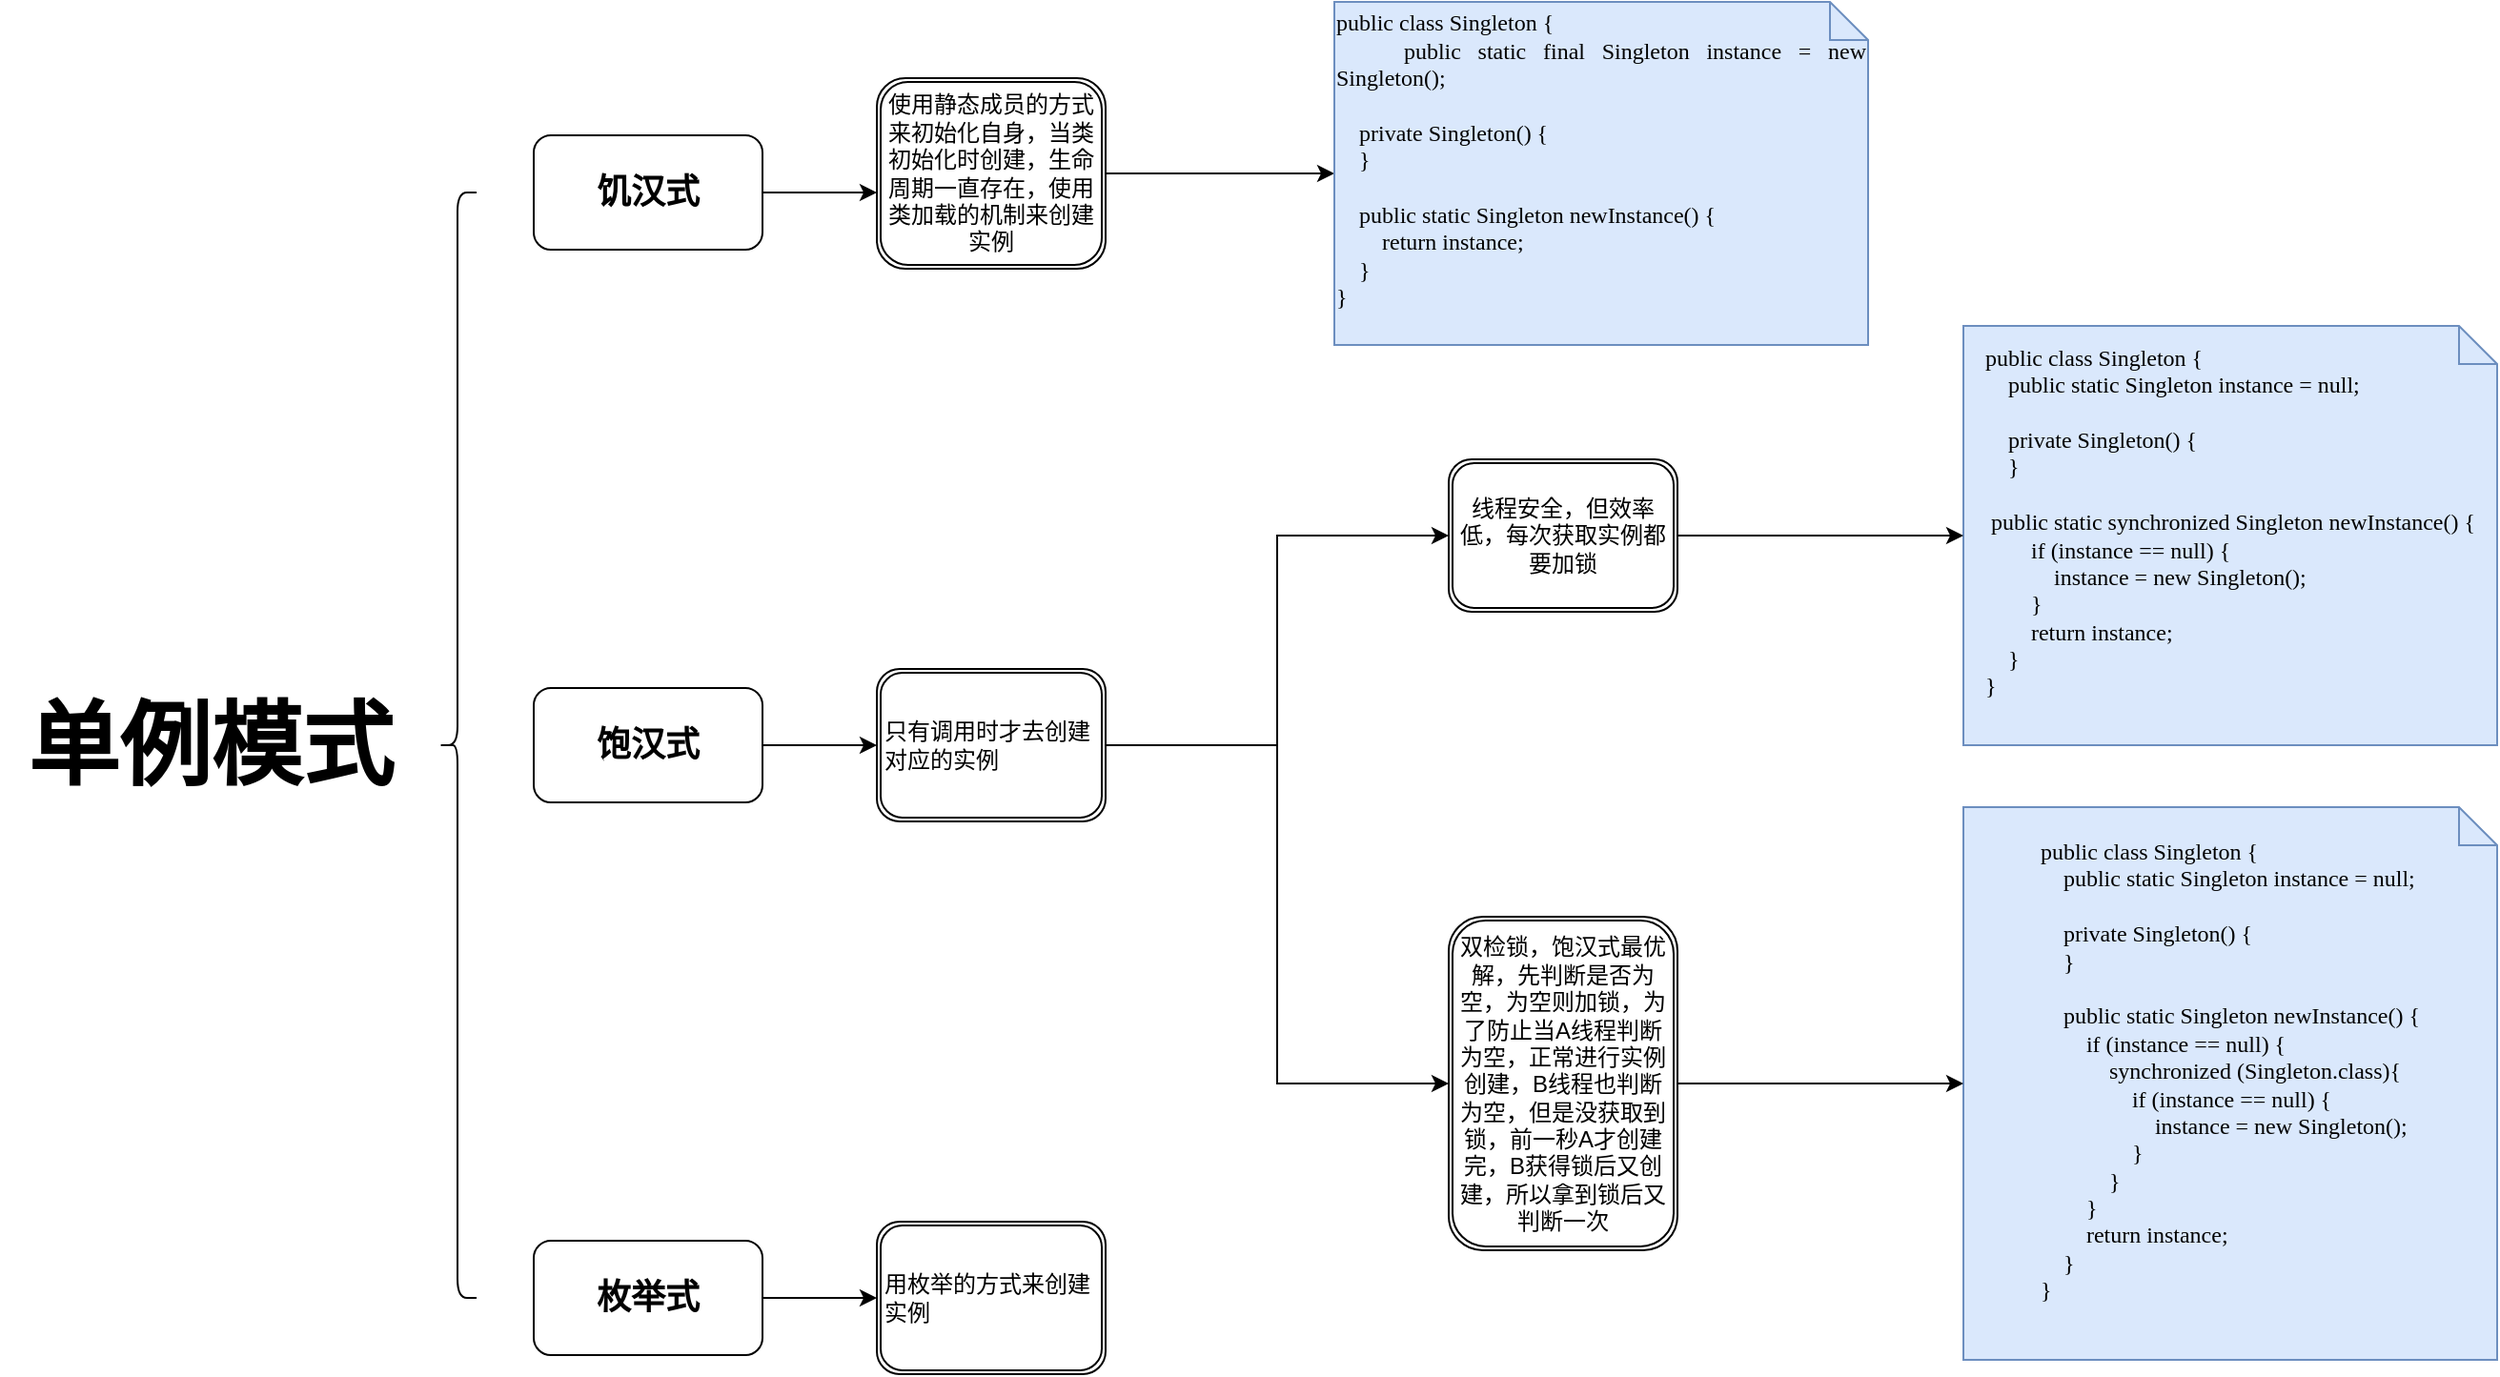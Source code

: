 <mxfile version="13.6.2" type="github">
  <diagram id="HceogB8nZZlcLV3kAq2E" name="Page-1">
    <mxGraphModel dx="1673" dy="2103" grid="1" gridSize="10" guides="1" tooltips="1" connect="1" arrows="1" fold="1" page="1" pageScale="1" pageWidth="827" pageHeight="1169" math="0" shadow="0">
      <root>
        <mxCell id="0" />
        <mxCell id="1" parent="0" />
        <mxCell id="4UymY73XuzZEumnYel4M-4" value="&lt;h1&gt;&lt;font face=&quot;Comic Sans MS&quot;&gt;单例模式&lt;/font&gt;&lt;/h1&gt;" style="text;strokeColor=none;fillColor=none;html=1;fontSize=24;fontStyle=1;verticalAlign=middle;align=center;" vertex="1" parent="1">
          <mxGeometry y="-740" width="220" height="40" as="geometry" />
        </mxCell>
        <mxCell id="4UymY73XuzZEumnYel4M-6" value="" style="shape=curlyBracket;whiteSpace=wrap;html=1;rounded=1;" vertex="1" parent="1">
          <mxGeometry x="230" y="-1010" width="20" height="580" as="geometry" />
        </mxCell>
        <mxCell id="4UymY73XuzZEumnYel4M-15" style="edgeStyle=orthogonalEdgeStyle;rounded=0;orthogonalLoop=1;jettySize=auto;html=1;entryX=0;entryY=0.5;entryDx=0;entryDy=0;" edge="1" parent="1" source="4UymY73XuzZEumnYel4M-8">
          <mxGeometry relative="1" as="geometry">
            <mxPoint x="460" y="-1010" as="targetPoint" />
          </mxGeometry>
        </mxCell>
        <mxCell id="4UymY73XuzZEumnYel4M-8" value="&lt;h2&gt;饥汉式&lt;/h2&gt;" style="rounded=1;whiteSpace=wrap;html=1;" vertex="1" parent="1">
          <mxGeometry x="280" y="-1040" width="120" height="60" as="geometry" />
        </mxCell>
        <mxCell id="4UymY73XuzZEumnYel4M-20" style="edgeStyle=orthogonalEdgeStyle;rounded=0;orthogonalLoop=1;jettySize=auto;html=1;entryX=0;entryY=0.5;entryDx=0;entryDy=0;" edge="1" parent="1" source="4UymY73XuzZEumnYel4M-11" target="4UymY73XuzZEumnYel4M-18">
          <mxGeometry relative="1" as="geometry" />
        </mxCell>
        <mxCell id="4UymY73XuzZEumnYel4M-11" value="&lt;h2&gt;饱汉式&lt;/h2&gt;" style="rounded=1;whiteSpace=wrap;html=1;" vertex="1" parent="1">
          <mxGeometry x="280" y="-750" width="120" height="60" as="geometry" />
        </mxCell>
        <mxCell id="4UymY73XuzZEumnYel4M-21" style="edgeStyle=orthogonalEdgeStyle;rounded=0;orthogonalLoop=1;jettySize=auto;html=1;entryX=0;entryY=0.5;entryDx=0;entryDy=0;" edge="1" parent="1" source="4UymY73XuzZEumnYel4M-12" target="4UymY73XuzZEumnYel4M-19">
          <mxGeometry relative="1" as="geometry" />
        </mxCell>
        <mxCell id="4UymY73XuzZEumnYel4M-12" value="&lt;h2&gt;枚举式&lt;/h2&gt;" style="rounded=1;whiteSpace=wrap;html=1;" vertex="1" parent="1">
          <mxGeometry x="280" y="-460" width="120" height="60" as="geometry" />
        </mxCell>
        <mxCell id="4UymY73XuzZEumnYel4M-23" style="edgeStyle=orthogonalEdgeStyle;rounded=0;orthogonalLoop=1;jettySize=auto;html=1;" edge="1" parent="1" source="4UymY73XuzZEumnYel4M-17" target="4UymY73XuzZEumnYel4M-22">
          <mxGeometry relative="1" as="geometry" />
        </mxCell>
        <mxCell id="4UymY73XuzZEumnYel4M-17" value="&lt;span style=&quot;text-align: left&quot;&gt;使用静态成员的方式来初始化自身，当类初始化时创建，生命周期一直存在，使用类加载的机制来创建实例&lt;/span&gt;" style="shape=ext;double=1;rounded=1;whiteSpace=wrap;html=1;" vertex="1" parent="1">
          <mxGeometry x="460" y="-1070" width="120" height="100" as="geometry" />
        </mxCell>
        <mxCell id="4UymY73XuzZEumnYel4M-28" style="edgeStyle=orthogonalEdgeStyle;rounded=0;orthogonalLoop=1;jettySize=auto;html=1;entryX=0;entryY=0.5;entryDx=0;entryDy=0;" edge="1" parent="1" source="4UymY73XuzZEumnYel4M-18" target="4UymY73XuzZEumnYel4M-26">
          <mxGeometry relative="1" as="geometry" />
        </mxCell>
        <mxCell id="4UymY73XuzZEumnYel4M-30" style="edgeStyle=orthogonalEdgeStyle;rounded=0;orthogonalLoop=1;jettySize=auto;html=1;entryX=0;entryY=0.5;entryDx=0;entryDy=0;" edge="1" parent="1" source="4UymY73XuzZEumnYel4M-18" target="4UymY73XuzZEumnYel4M-29">
          <mxGeometry relative="1" as="geometry" />
        </mxCell>
        <mxCell id="4UymY73XuzZEumnYel4M-18" value="&lt;div&gt;只有调用时才去创建对应的实例&lt;/div&gt;" style="shape=ext;double=1;rounded=1;whiteSpace=wrap;html=1;align=left;" vertex="1" parent="1">
          <mxGeometry x="460" y="-760" width="120" height="80" as="geometry" />
        </mxCell>
        <mxCell id="4UymY73XuzZEumnYel4M-19" value="&lt;div&gt;&lt;span&gt;用枚举的方式来创建实例&lt;/span&gt;&lt;/div&gt;" style="shape=ext;double=1;rounded=1;whiteSpace=wrap;html=1;align=left;" vertex="1" parent="1">
          <mxGeometry x="460" y="-470" width="120" height="80" as="geometry" />
        </mxCell>
        <mxCell id="4UymY73XuzZEumnYel4M-22" value="&lt;div style=&quot;text-align: justify&quot;&gt;&lt;font face=&quot;Comic Sans MS&quot;&gt;public class Singleton {&lt;/font&gt;&lt;/div&gt;&lt;div style=&quot;text-align: justify&quot;&gt;&lt;font face=&quot;Comic Sans MS&quot;&gt;&amp;nbsp; &amp;nbsp; public static final Singleton instance = new Singleton();&lt;/font&gt;&lt;/div&gt;&lt;div style=&quot;text-align: justify&quot;&gt;&lt;font face=&quot;Comic Sans MS&quot;&gt;&amp;nbsp; &amp;nbsp;&amp;nbsp;&lt;/font&gt;&lt;/div&gt;&lt;div style=&quot;text-align: justify&quot;&gt;&lt;font face=&quot;Comic Sans MS&quot;&gt;&amp;nbsp; &amp;nbsp; private Singleton() {&lt;/font&gt;&lt;/div&gt;&lt;div style=&quot;text-align: justify&quot;&gt;&lt;font face=&quot;Comic Sans MS&quot;&gt;&amp;nbsp; &amp;nbsp; }&lt;/font&gt;&lt;/div&gt;&lt;div style=&quot;text-align: justify&quot;&gt;&lt;font face=&quot;Comic Sans MS&quot;&gt;&lt;br&gt;&lt;/font&gt;&lt;/div&gt;&lt;div style=&quot;text-align: justify&quot;&gt;&lt;font face=&quot;Comic Sans MS&quot;&gt;&amp;nbsp; &amp;nbsp; public static Singleton newInstance() {&lt;/font&gt;&lt;/div&gt;&lt;div style=&quot;text-align: justify&quot;&gt;&lt;font face=&quot;Comic Sans MS&quot;&gt;&amp;nbsp; &amp;nbsp; &amp;nbsp; &amp;nbsp; return instance;&lt;/font&gt;&lt;/div&gt;&lt;div style=&quot;text-align: justify&quot;&gt;&lt;font face=&quot;Comic Sans MS&quot;&gt;&amp;nbsp; &amp;nbsp; }&lt;/font&gt;&lt;/div&gt;&lt;div style=&quot;text-align: justify&quot;&gt;&lt;font face=&quot;Comic Sans MS&quot;&gt;}&lt;/font&gt;&lt;/div&gt;&lt;div style=&quot;text-align: justify&quot;&gt;&lt;br&gt;&lt;/div&gt;" style="shape=note;size=20;whiteSpace=wrap;html=1;strokeColor=#6c8ebf;fillColor=#dae8fc;" vertex="1" parent="1">
          <mxGeometry x="700" y="-1110" width="280" height="180" as="geometry" />
        </mxCell>
        <mxCell id="4UymY73XuzZEumnYel4M-24" value="&lt;div style=&quot;text-align: justify&quot;&gt;&lt;div&gt;&lt;font face=&quot;Comic Sans MS&quot;&gt;public class Singleton {&lt;/font&gt;&lt;/div&gt;&lt;div&gt;&lt;font face=&quot;Comic Sans MS&quot;&gt;&amp;nbsp; &amp;nbsp; public static Singleton instance = null;&lt;/font&gt;&lt;/div&gt;&lt;div&gt;&lt;font face=&quot;Comic Sans MS&quot;&gt;&lt;br&gt;&lt;/font&gt;&lt;/div&gt;&lt;div&gt;&lt;font face=&quot;Comic Sans MS&quot;&gt;&amp;nbsp; &amp;nbsp; private Singleton() {&lt;/font&gt;&lt;/div&gt;&lt;div&gt;&lt;font face=&quot;Comic Sans MS&quot;&gt;&amp;nbsp; &amp;nbsp; }&lt;/font&gt;&lt;/div&gt;&lt;div&gt;&lt;span style=&quot;font-family: &amp;#34;comic sans ms&amp;#34;&quot;&gt;&lt;br&gt;&lt;/span&gt;&lt;/div&gt;&lt;div&gt;&lt;span style=&quot;font-family: &amp;#34;comic sans ms&amp;#34;&quot;&gt;&amp;nbsp;public static synchronized Singleton newInstance() {&lt;/span&gt;&lt;br&gt;&lt;/div&gt;&lt;div&gt;&lt;font face=&quot;Comic Sans MS&quot;&gt;&amp;nbsp; &amp;nbsp; &amp;nbsp; &amp;nbsp; if (instance == null) {&lt;/font&gt;&lt;/div&gt;&lt;div&gt;&lt;font face=&quot;Comic Sans MS&quot;&gt;&amp;nbsp; &amp;nbsp; &amp;nbsp; &amp;nbsp; &amp;nbsp; &amp;nbsp; instance = new Singleton();&lt;/font&gt;&lt;/div&gt;&lt;div&gt;&lt;font face=&quot;Comic Sans MS&quot;&gt;&amp;nbsp; &amp;nbsp; &amp;nbsp; &amp;nbsp; }&lt;/font&gt;&lt;/div&gt;&lt;div&gt;&lt;font face=&quot;Comic Sans MS&quot;&gt;&amp;nbsp; &amp;nbsp; &amp;nbsp; &amp;nbsp; return instance;&lt;/font&gt;&lt;/div&gt;&lt;div&gt;&lt;font face=&quot;Comic Sans MS&quot;&gt;&amp;nbsp; &amp;nbsp; }&lt;/font&gt;&lt;/div&gt;&lt;div&gt;&lt;font face=&quot;Comic Sans MS&quot;&gt;}&lt;/font&gt;&lt;/div&gt;&lt;div&gt;&lt;br&gt;&lt;/div&gt;&lt;/div&gt;" style="shape=note;size=20;whiteSpace=wrap;html=1;strokeColor=#6c8ebf;fillColor=#dae8fc;" vertex="1" parent="1">
          <mxGeometry x="1030" y="-940" width="280" height="220" as="geometry" />
        </mxCell>
        <mxCell id="4UymY73XuzZEumnYel4M-25" value="&lt;div style=&quot;text-align: justify&quot;&gt;&lt;div&gt;&lt;font face=&quot;Comic Sans MS&quot;&gt;public class Singleton {&lt;/font&gt;&lt;/div&gt;&lt;div&gt;&lt;font face=&quot;Comic Sans MS&quot;&gt;&amp;nbsp; &amp;nbsp; public static Singleton instance = null;&lt;/font&gt;&lt;/div&gt;&lt;div&gt;&lt;font face=&quot;Comic Sans MS&quot;&gt;&lt;br&gt;&lt;/font&gt;&lt;/div&gt;&lt;div&gt;&lt;font face=&quot;Comic Sans MS&quot;&gt;&amp;nbsp; &amp;nbsp; private Singleton() {&lt;/font&gt;&lt;/div&gt;&lt;div&gt;&lt;font face=&quot;Comic Sans MS&quot;&gt;&amp;nbsp; &amp;nbsp; }&lt;/font&gt;&lt;/div&gt;&lt;div&gt;&lt;font face=&quot;Comic Sans MS&quot;&gt;&lt;br&gt;&lt;/font&gt;&lt;/div&gt;&lt;div&gt;&lt;font face=&quot;Comic Sans MS&quot;&gt;&amp;nbsp; &amp;nbsp; public static Singleton newInstance() {&lt;/font&gt;&lt;/div&gt;&lt;div&gt;&lt;font face=&quot;Comic Sans MS&quot;&gt;&amp;nbsp; &amp;nbsp; &amp;nbsp; &amp;nbsp; if (instance == null) {&lt;/font&gt;&lt;/div&gt;&lt;div&gt;&lt;font face=&quot;Comic Sans MS&quot;&gt;&amp;nbsp; &amp;nbsp; &amp;nbsp; &amp;nbsp; &amp;nbsp; &amp;nbsp; synchronized (Singleton.class){&lt;/font&gt;&lt;/div&gt;&lt;div&gt;&lt;font face=&quot;Comic Sans MS&quot;&gt;&amp;nbsp; &amp;nbsp; &amp;nbsp; &amp;nbsp; &amp;nbsp; &amp;nbsp; &amp;nbsp; &amp;nbsp; if (instance == null) {&lt;/font&gt;&lt;/div&gt;&lt;div&gt;&lt;font face=&quot;Comic Sans MS&quot;&gt;&amp;nbsp; &amp;nbsp; &amp;nbsp; &amp;nbsp; &amp;nbsp; &amp;nbsp; &amp;nbsp; &amp;nbsp; &amp;nbsp; &amp;nbsp; instance = new Singleton();&lt;/font&gt;&lt;/div&gt;&lt;div&gt;&lt;font face=&quot;Comic Sans MS&quot;&gt;&amp;nbsp; &amp;nbsp; &amp;nbsp; &amp;nbsp; &amp;nbsp; &amp;nbsp; &amp;nbsp; &amp;nbsp; }&lt;/font&gt;&lt;/div&gt;&lt;div&gt;&lt;font face=&quot;Comic Sans MS&quot;&gt;&amp;nbsp; &amp;nbsp; &amp;nbsp; &amp;nbsp; &amp;nbsp; &amp;nbsp; }&lt;/font&gt;&lt;/div&gt;&lt;div&gt;&lt;font face=&quot;Comic Sans MS&quot;&gt;&amp;nbsp; &amp;nbsp; &amp;nbsp; &amp;nbsp; }&lt;/font&gt;&lt;/div&gt;&lt;div&gt;&lt;font face=&quot;Comic Sans MS&quot;&gt;&amp;nbsp; &amp;nbsp; &amp;nbsp; &amp;nbsp; return instance;&lt;/font&gt;&lt;/div&gt;&lt;div&gt;&lt;font face=&quot;Comic Sans MS&quot;&gt;&amp;nbsp; &amp;nbsp; }&lt;/font&gt;&lt;/div&gt;&lt;div&gt;&lt;font face=&quot;Comic Sans MS&quot;&gt;}&lt;/font&gt;&lt;/div&gt;&lt;div&gt;&lt;br&gt;&lt;/div&gt;&lt;/div&gt;" style="shape=note;size=20;whiteSpace=wrap;html=1;strokeColor=#6c8ebf;fillColor=#dae8fc;" vertex="1" parent="1">
          <mxGeometry x="1030" y="-687.5" width="280" height="290" as="geometry" />
        </mxCell>
        <mxCell id="4UymY73XuzZEumnYel4M-27" style="edgeStyle=orthogonalEdgeStyle;rounded=0;orthogonalLoop=1;jettySize=auto;html=1;" edge="1" parent="1" source="4UymY73XuzZEumnYel4M-26" target="4UymY73XuzZEumnYel4M-24">
          <mxGeometry relative="1" as="geometry" />
        </mxCell>
        <mxCell id="4UymY73XuzZEumnYel4M-26" value="线程安全，但效率低，每次获取实例都要加锁" style="shape=ext;double=1;rounded=1;whiteSpace=wrap;html=1;fillColor=#ffffff;gradientColor=#ffffff;" vertex="1" parent="1">
          <mxGeometry x="760" y="-870" width="120" height="80" as="geometry" />
        </mxCell>
        <mxCell id="4UymY73XuzZEumnYel4M-31" style="edgeStyle=orthogonalEdgeStyle;rounded=0;orthogonalLoop=1;jettySize=auto;html=1;entryX=0;entryY=0.5;entryDx=0;entryDy=0;entryPerimeter=0;" edge="1" parent="1" source="4UymY73XuzZEumnYel4M-29" target="4UymY73XuzZEumnYel4M-25">
          <mxGeometry relative="1" as="geometry" />
        </mxCell>
        <mxCell id="4UymY73XuzZEumnYel4M-29" value="双检锁，饱汉式最优解，先判断是否为空，为空则加锁，为了防止当A线程判断为空，正常进行实例创建，B线程也判断为空，但是没获取到锁，前一秒A才创建完，B获得锁后又创建，所以拿到锁后又判断一次" style="shape=ext;double=1;rounded=1;whiteSpace=wrap;html=1;fillColor=#ffffff;gradientColor=#ffffff;" vertex="1" parent="1">
          <mxGeometry x="760" y="-630" width="120" height="175" as="geometry" />
        </mxCell>
      </root>
    </mxGraphModel>
  </diagram>
</mxfile>
